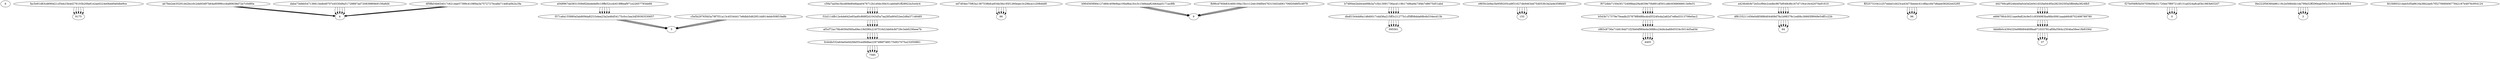 digraph blockchains {
{
node [shape=box]
}
6fac5e91d83cd690d21cf3eb23b4d276103b20fa81e2ae0224e0bdd0a0dbe9ce -> 9175ab7fee2ee35291d42bcc0c2de93d97b64a9099fcccba80638d72e7c0d80a;
9175ab7fee2ee35291d42bcc0c2de93d97b64a9099fcccba80638d72e7c0d80a -> 4daba73efeb547136613edb49707e4530d9a51728887ad720839869e9156a6d4;
4daba73efeb547136613edb49707e4530d9a51728887ad720839869e9156a6d4 -> 4a048967dd3831509df2bbdedef0c19ffe52ccdc619f8eaf971e22657793de66;
4a048967dd3831509df2bbdedef0c19ffe52ccdc619f8eaf971e22657793de66 -> f371a6a155880a5ab809da8231b4ea23a2a46d54175c0cc3aa3df39383530657;
f371a6a155880a5ab809da8231b4ea23a2a46d54175c0cc3aa3df39383530657 -> 5c59a7aa5bc3bcd69e80e8aea0476712b1e0dc30e31cab0a91ff28922a3ce4c4;
5c59a7aa5bc3bcd69e80e8aea0476712b1e0dc30e31cab0a91ff28922a3ce4c4 -> f1b211dfb12e4de642e65ad0c868f2d1043d5a7aa285a90452ee2d8a37146485;
f1b211dfb12e4de642e65ad0c868f2d1043d5a7aa285a90452ee2d8a37146485 -> af3cf72ac78b4656d560a49ec19d390c2187516d1bb64cfd729c3eb6236eee7b;
af3cf72ac78b4656d560a49ec19d390c2187516d1bb64cfd729c3eb6236eee7b -> fc444b332afcbe0a0d2fdd55ced9dfae2297486f746f1754927075a232f30861;
fc444b332afcbe0a0d2fdd55ced9dfae2297486f746f1754927075a232f30861 -> 7585ed7d04ec75f63a1387538bfca934b3fa195f1260eaec3c29bca1c208ddd9;
7585ed7d04ec75f63a1387538bfca934b3fa195f1260eaec3c29bca1c208ddd9 -> 86b964565f084127d66c409e9aa100a9ba1fcc3c15efeaa824fe4aa5171ac8fb;
86b964565f084127d66c409e9aa100a9ba1fcc3c15efeaa824fe4aa5171ac8fb -> 9b7480ee2bd4cee99b3a7c5b13091736acd119b1749ba9a73f4b7d8675d51abd;
9b7480ee2bd4cee99b3a7c5b13091736acd119b1749ba9a73f4b7d8675d51abd -> dbdf1544dd6a148d0017cdd36a215ff3c21277b1cf5ff08dda68b4b534ecd13b;
dbdf1544dd6a148d0017cdd36a215ff3c21277b1cf5ff08dda68b4b534ecd13b -> 095561c865fc2e9ac5b95f0205ca9f31627db9463dd75d053fc3a2a4e358fd45;
095561c865fc2e9ac5b95f0205ca9f31627db9463dd75d053fc3a2a4e358fd45 -> 155f072dbb7150e3f1724088ae29a4639e70b891df301cd6c9368066613e9e31;
155f072dbb7150e3f1724088ae29a4639e70b891df301cd6c9368066613e9e31 -> b543b717379e70eadb257879f84f6bcdcd55240cda2a82d7e8bd3313706e0ac2;
b543b717379e70eadb257879f84f6bcdcd55240cda2a82d7e8bd3313706e0ac2 -> c883c8736a71b819dd71f25b64f984e4e3688cc24d4cba6845534c5014d5ad3d;
c883c8736a71b819dd71f25b64f984e4e3688cc24d4cba6845534c5014d5ad3d -> 4405a424b4fcfe72e5ccf9dc2cedbc967bf048c8b167d719ce16c42070a91610;
4405a424b4fcfe72e5ccf9dc2cedbc967bf048c8b167d719ce16c42070a91610 -> df8155211456e0d85886d04469d7fa1b98379c1ed06c36665f9949e54ff1c22b;
df8155211456e0d85886d04469d7fa1b98379c1ed06c36665f9949e54ff1c22b -> 84c5e5b29765fd3a79f7f31a13c45344417e8dbb5d62951dd914ebb508f19a8b;
84c5e5b29765fd3a79f7f31a13c45344417e8dbb5d62951dd914ebb508f19a8b -> 5ff325731041c257ebbd1d423ca43d73beeec41c8facc0e7d6aee58262e43295;
5ff325731041c257ebbd1d423ca43d73beeec41c8facc0e7d6aee58262e43295 -> 96d42766caf0246e40a0cb5d2e041d32fa0dc85e2823025f3a5ffd48a3824fb5;
96d42766caf0246e40a0cb5d2e041d32fa0dc85e2823025f3a5ffd48a3824fb5 -> e66679fcb3021aae9a824c9e51c93f4983ba9fdc0061aaab6648702498789780;
e66679fcb3021aae9a824c9e51c93f4983ba9fdc0061aaab6648702498789780 -> bbb8b0c4394320e99fd94469fea971033781af0fa3564c2504ba58ee1fb8336d;
bbb8b0c4394320e99fd94469fea971033781af0fa3564c2504ba58ee1fb8336d -> 37f27b056f65b507f39d56c51720eb7f89721df131ad324a8caf3b1883b63247;
37f27b056f65b507f39d56c51720eb7f89721df131ad324a8caf3b1883b63247 -> 0df5ffa54b654017c621dae57399c4108f4a3a7572727bca8a714dfca0b2a18a;
0df5ffa54b654017c621dae57399c4108f4a3a7572727bca8a714dfca0b2a18a -> 4fb96cd760b83c468109a15b1c12eb184f0e476315402d061706f20d6f5c4979;
4fb96cd760b83c468109a15b1c12eb184f0e476315402d061706f20d6f5c4979 -> 9f4e222f58360a86119c2e568d4b1da799a52ff290eab565c318c8153bfb40b4;
9f4e222f58360a86119c2e568d4b1da799a52ff290eab565c318c8153bfb40b4 -> 3fd1f489321dab5cf5a8616a38b2aefc7f527066f40677842187b4976c954124;
6fac5e91d83cd690d21cf3eb23b4d276103b20fa81e2ae0224e0bdd0a0dbe9ce -> 9175ab7fee2ee35291d42bcc0c2de93d97b64a9099fcccba80638d72e7c0d80a;
9175ab7fee2ee35291d42bcc0c2de93d97b64a9099fcccba80638d72e7c0d80a -> 4daba73efeb547136613edb49707e4530d9a51728887ad720839869e9156a6d4;
4daba73efeb547136613edb49707e4530d9a51728887ad720839869e9156a6d4 -> 4a048967dd3831509df2bbdedef0c19ffe52ccdc619f8eaf971e22657793de66;
4a048967dd3831509df2bbdedef0c19ffe52ccdc619f8eaf971e22657793de66 -> f371a6a155880a5ab809da8231b4ea23a2a46d54175c0cc3aa3df39383530657;
f371a6a155880a5ab809da8231b4ea23a2a46d54175c0cc3aa3df39383530657 -> 5c59a7aa5bc3bcd69e80e8aea0476712b1e0dc30e31cab0a91ff28922a3ce4c4;
5c59a7aa5bc3bcd69e80e8aea0476712b1e0dc30e31cab0a91ff28922a3ce4c4 -> f1b211dfb12e4de642e65ad0c868f2d1043d5a7aa285a90452ee2d8a37146485;
f1b211dfb12e4de642e65ad0c868f2d1043d5a7aa285a90452ee2d8a37146485 -> af3cf72ac78b4656d560a49ec19d390c2187516d1bb64cfd729c3eb6236eee7b;
af3cf72ac78b4656d560a49ec19d390c2187516d1bb64cfd729c3eb6236eee7b -> fc444b332afcbe0a0d2fdd55ced9dfae2297486f746f1754927075a232f30861;
fc444b332afcbe0a0d2fdd55ced9dfae2297486f746f1754927075a232f30861 -> 7585ed7d04ec75f63a1387538bfca934b3fa195f1260eaec3c29bca1c208ddd9;
7585ed7d04ec75f63a1387538bfca934b3fa195f1260eaec3c29bca1c208ddd9 -> 86b964565f084127d66c409e9aa100a9ba1fcc3c15efeaa824fe4aa5171ac8fb;
86b964565f084127d66c409e9aa100a9ba1fcc3c15efeaa824fe4aa5171ac8fb -> 9b7480ee2bd4cee99b3a7c5b13091736acd119b1749ba9a73f4b7d8675d51abd;
9b7480ee2bd4cee99b3a7c5b13091736acd119b1749ba9a73f4b7d8675d51abd -> dbdf1544dd6a148d0017cdd36a215ff3c21277b1cf5ff08dda68b4b534ecd13b;
dbdf1544dd6a148d0017cdd36a215ff3c21277b1cf5ff08dda68b4b534ecd13b -> 095561c865fc2e9ac5b95f0205ca9f31627db9463dd75d053fc3a2a4e358fd45;
095561c865fc2e9ac5b95f0205ca9f31627db9463dd75d053fc3a2a4e358fd45 -> 155f072dbb7150e3f1724088ae29a4639e70b891df301cd6c9368066613e9e31;
155f072dbb7150e3f1724088ae29a4639e70b891df301cd6c9368066613e9e31 -> b543b717379e70eadb257879f84f6bcdcd55240cda2a82d7e8bd3313706e0ac2;
b543b717379e70eadb257879f84f6bcdcd55240cda2a82d7e8bd3313706e0ac2 -> c883c8736a71b819dd71f25b64f984e4e3688cc24d4cba6845534c5014d5ad3d;
c883c8736a71b819dd71f25b64f984e4e3688cc24d4cba6845534c5014d5ad3d -> 4405a424b4fcfe72e5ccf9dc2cedbc967bf048c8b167d719ce16c42070a91610;
4405a424b4fcfe72e5ccf9dc2cedbc967bf048c8b167d719ce16c42070a91610 -> df8155211456e0d85886d04469d7fa1b98379c1ed06c36665f9949e54ff1c22b;
df8155211456e0d85886d04469d7fa1b98379c1ed06c36665f9949e54ff1c22b -> 84c5e5b29765fd3a79f7f31a13c45344417e8dbb5d62951dd914ebb508f19a8b;
84c5e5b29765fd3a79f7f31a13c45344417e8dbb5d62951dd914ebb508f19a8b -> 5ff325731041c257ebbd1d423ca43d73beeec41c8facc0e7d6aee58262e43295;
5ff325731041c257ebbd1d423ca43d73beeec41c8facc0e7d6aee58262e43295 -> 96d42766caf0246e40a0cb5d2e041d32fa0dc85e2823025f3a5ffd48a3824fb5;
96d42766caf0246e40a0cb5d2e041d32fa0dc85e2823025f3a5ffd48a3824fb5 -> e66679fcb3021aae9a824c9e51c93f4983ba9fdc0061aaab6648702498789780;
e66679fcb3021aae9a824c9e51c93f4983ba9fdc0061aaab6648702498789780 -> bbb8b0c4394320e99fd94469fea971033781af0fa3564c2504ba58ee1fb8336d;
bbb8b0c4394320e99fd94469fea971033781af0fa3564c2504ba58ee1fb8336d -> 37f27b056f65b507f39d56c51720eb7f89721df131ad324a8caf3b1883b63247;
37f27b056f65b507f39d56c51720eb7f89721df131ad324a8caf3b1883b63247 -> 0df5ffa54b654017c621dae57399c4108f4a3a7572727bca8a714dfca0b2a18a;
0df5ffa54b654017c621dae57399c4108f4a3a7572727bca8a714dfca0b2a18a -> 4fb96cd760b83c468109a15b1c12eb184f0e476315402d061706f20d6f5c4979;
4fb96cd760b83c468109a15b1c12eb184f0e476315402d061706f20d6f5c4979 -> 9f4e222f58360a86119c2e568d4b1da799a52ff290eab565c318c8153bfb40b4;
9f4e222f58360a86119c2e568d4b1da799a52ff290eab565c318c8153bfb40b4 -> 3fd1f489321dab5cf5a8616a38b2aefc7f527066f40677842187b4976c954124;
6fac5e91d83cd690d21cf3eb23b4d276103b20fa81e2ae0224e0bdd0a0dbe9ce -> 9175ab7fee2ee35291d42bcc0c2de93d97b64a9099fcccba80638d72e7c0d80a;
9175ab7fee2ee35291d42bcc0c2de93d97b64a9099fcccba80638d72e7c0d80a -> 4daba73efeb547136613edb49707e4530d9a51728887ad720839869e9156a6d4;
4daba73efeb547136613edb49707e4530d9a51728887ad720839869e9156a6d4 -> 4a048967dd3831509df2bbdedef0c19ffe52ccdc619f8eaf971e22657793de66;
4a048967dd3831509df2bbdedef0c19ffe52ccdc619f8eaf971e22657793de66 -> f371a6a155880a5ab809da8231b4ea23a2a46d54175c0cc3aa3df39383530657;
f371a6a155880a5ab809da8231b4ea23a2a46d54175c0cc3aa3df39383530657 -> 5c59a7aa5bc3bcd69e80e8aea0476712b1e0dc30e31cab0a91ff28922a3ce4c4;
5c59a7aa5bc3bcd69e80e8aea0476712b1e0dc30e31cab0a91ff28922a3ce4c4 -> f1b211dfb12e4de642e65ad0c868f2d1043d5a7aa285a90452ee2d8a37146485;
f1b211dfb12e4de642e65ad0c868f2d1043d5a7aa285a90452ee2d8a37146485 -> af3cf72ac78b4656d560a49ec19d390c2187516d1bb64cfd729c3eb6236eee7b;
af3cf72ac78b4656d560a49ec19d390c2187516d1bb64cfd729c3eb6236eee7b -> fc444b332afcbe0a0d2fdd55ced9dfae2297486f746f1754927075a232f30861;
fc444b332afcbe0a0d2fdd55ced9dfae2297486f746f1754927075a232f30861 -> 7585ed7d04ec75f63a1387538bfca934b3fa195f1260eaec3c29bca1c208ddd9;
7585ed7d04ec75f63a1387538bfca934b3fa195f1260eaec3c29bca1c208ddd9 -> 86b964565f084127d66c409e9aa100a9ba1fcc3c15efeaa824fe4aa5171ac8fb;
86b964565f084127d66c409e9aa100a9ba1fcc3c15efeaa824fe4aa5171ac8fb -> 9b7480ee2bd4cee99b3a7c5b13091736acd119b1749ba9a73f4b7d8675d51abd;
9b7480ee2bd4cee99b3a7c5b13091736acd119b1749ba9a73f4b7d8675d51abd -> dbdf1544dd6a148d0017cdd36a215ff3c21277b1cf5ff08dda68b4b534ecd13b;
dbdf1544dd6a148d0017cdd36a215ff3c21277b1cf5ff08dda68b4b534ecd13b -> 095561c865fc2e9ac5b95f0205ca9f31627db9463dd75d053fc3a2a4e358fd45;
095561c865fc2e9ac5b95f0205ca9f31627db9463dd75d053fc3a2a4e358fd45 -> 155f072dbb7150e3f1724088ae29a4639e70b891df301cd6c9368066613e9e31;
155f072dbb7150e3f1724088ae29a4639e70b891df301cd6c9368066613e9e31 -> b543b717379e70eadb257879f84f6bcdcd55240cda2a82d7e8bd3313706e0ac2;
b543b717379e70eadb257879f84f6bcdcd55240cda2a82d7e8bd3313706e0ac2 -> c883c8736a71b819dd71f25b64f984e4e3688cc24d4cba6845534c5014d5ad3d;
c883c8736a71b819dd71f25b64f984e4e3688cc24d4cba6845534c5014d5ad3d -> 4405a424b4fcfe72e5ccf9dc2cedbc967bf048c8b167d719ce16c42070a91610;
4405a424b4fcfe72e5ccf9dc2cedbc967bf048c8b167d719ce16c42070a91610 -> df8155211456e0d85886d04469d7fa1b98379c1ed06c36665f9949e54ff1c22b;
df8155211456e0d85886d04469d7fa1b98379c1ed06c36665f9949e54ff1c22b -> 84c5e5b29765fd3a79f7f31a13c45344417e8dbb5d62951dd914ebb508f19a8b;
84c5e5b29765fd3a79f7f31a13c45344417e8dbb5d62951dd914ebb508f19a8b -> 5ff325731041c257ebbd1d423ca43d73beeec41c8facc0e7d6aee58262e43295;
5ff325731041c257ebbd1d423ca43d73beeec41c8facc0e7d6aee58262e43295 -> 96d42766caf0246e40a0cb5d2e041d32fa0dc85e2823025f3a5ffd48a3824fb5;
96d42766caf0246e40a0cb5d2e041d32fa0dc85e2823025f3a5ffd48a3824fb5 -> e66679fcb3021aae9a824c9e51c93f4983ba9fdc0061aaab6648702498789780;
e66679fcb3021aae9a824c9e51c93f4983ba9fdc0061aaab6648702498789780 -> bbb8b0c4394320e99fd94469fea971033781af0fa3564c2504ba58ee1fb8336d;
bbb8b0c4394320e99fd94469fea971033781af0fa3564c2504ba58ee1fb8336d -> 37f27b056f65b507f39d56c51720eb7f89721df131ad324a8caf3b1883b63247;
37f27b056f65b507f39d56c51720eb7f89721df131ad324a8caf3b1883b63247 -> 0df5ffa54b654017c621dae57399c4108f4a3a7572727bca8a714dfca0b2a18a;
0df5ffa54b654017c621dae57399c4108f4a3a7572727bca8a714dfca0b2a18a -> 4fb96cd760b83c468109a15b1c12eb184f0e476315402d061706f20d6f5c4979;
4fb96cd760b83c468109a15b1c12eb184f0e476315402d061706f20d6f5c4979 -> 9f4e222f58360a86119c2e568d4b1da799a52ff290eab565c318c8153bfb40b4;
9f4e222f58360a86119c2e568d4b1da799a52ff290eab565c318c8153bfb40b4 -> 3fd1f489321dab5cf5a8616a38b2aefc7f527066f40677842187b4976c954124;
6fac5e91d83cd690d21cf3eb23b4d276103b20fa81e2ae0224e0bdd0a0dbe9ce -> 9175ab7fee2ee35291d42bcc0c2de93d97b64a9099fcccba80638d72e7c0d80a;
9175ab7fee2ee35291d42bcc0c2de93d97b64a9099fcccba80638d72e7c0d80a -> 4daba73efeb547136613edb49707e4530d9a51728887ad720839869e9156a6d4;
4daba73efeb547136613edb49707e4530d9a51728887ad720839869e9156a6d4 -> 4a048967dd3831509df2bbdedef0c19ffe52ccdc619f8eaf971e22657793de66;
4a048967dd3831509df2bbdedef0c19ffe52ccdc619f8eaf971e22657793de66 -> f371a6a155880a5ab809da8231b4ea23a2a46d54175c0cc3aa3df39383530657;
f371a6a155880a5ab809da8231b4ea23a2a46d54175c0cc3aa3df39383530657 -> 5c59a7aa5bc3bcd69e80e8aea0476712b1e0dc30e31cab0a91ff28922a3ce4c4;
5c59a7aa5bc3bcd69e80e8aea0476712b1e0dc30e31cab0a91ff28922a3ce4c4 -> f1b211dfb12e4de642e65ad0c868f2d1043d5a7aa285a90452ee2d8a37146485;
f1b211dfb12e4de642e65ad0c868f2d1043d5a7aa285a90452ee2d8a37146485 -> af3cf72ac78b4656d560a49ec19d390c2187516d1bb64cfd729c3eb6236eee7b;
af3cf72ac78b4656d560a49ec19d390c2187516d1bb64cfd729c3eb6236eee7b -> fc444b332afcbe0a0d2fdd55ced9dfae2297486f746f1754927075a232f30861;
fc444b332afcbe0a0d2fdd55ced9dfae2297486f746f1754927075a232f30861 -> 7585ed7d04ec75f63a1387538bfca934b3fa195f1260eaec3c29bca1c208ddd9;
7585ed7d04ec75f63a1387538bfca934b3fa195f1260eaec3c29bca1c208ddd9 -> 86b964565f084127d66c409e9aa100a9ba1fcc3c15efeaa824fe4aa5171ac8fb;
86b964565f084127d66c409e9aa100a9ba1fcc3c15efeaa824fe4aa5171ac8fb -> 9b7480ee2bd4cee99b3a7c5b13091736acd119b1749ba9a73f4b7d8675d51abd;
9b7480ee2bd4cee99b3a7c5b13091736acd119b1749ba9a73f4b7d8675d51abd -> dbdf1544dd6a148d0017cdd36a215ff3c21277b1cf5ff08dda68b4b534ecd13b;
dbdf1544dd6a148d0017cdd36a215ff3c21277b1cf5ff08dda68b4b534ecd13b -> 095561c865fc2e9ac5b95f0205ca9f31627db9463dd75d053fc3a2a4e358fd45;
095561c865fc2e9ac5b95f0205ca9f31627db9463dd75d053fc3a2a4e358fd45 -> 155f072dbb7150e3f1724088ae29a4639e70b891df301cd6c9368066613e9e31;
155f072dbb7150e3f1724088ae29a4639e70b891df301cd6c9368066613e9e31 -> b543b717379e70eadb257879f84f6bcdcd55240cda2a82d7e8bd3313706e0ac2;
b543b717379e70eadb257879f84f6bcdcd55240cda2a82d7e8bd3313706e0ac2 -> c883c8736a71b819dd71f25b64f984e4e3688cc24d4cba6845534c5014d5ad3d;
c883c8736a71b819dd71f25b64f984e4e3688cc24d4cba6845534c5014d5ad3d -> 4405a424b4fcfe72e5ccf9dc2cedbc967bf048c8b167d719ce16c42070a91610;
4405a424b4fcfe72e5ccf9dc2cedbc967bf048c8b167d719ce16c42070a91610 -> df8155211456e0d85886d04469d7fa1b98379c1ed06c36665f9949e54ff1c22b;
df8155211456e0d85886d04469d7fa1b98379c1ed06c36665f9949e54ff1c22b -> 84c5e5b29765fd3a79f7f31a13c45344417e8dbb5d62951dd914ebb508f19a8b;
84c5e5b29765fd3a79f7f31a13c45344417e8dbb5d62951dd914ebb508f19a8b -> 5ff325731041c257ebbd1d423ca43d73beeec41c8facc0e7d6aee58262e43295;
5ff325731041c257ebbd1d423ca43d73beeec41c8facc0e7d6aee58262e43295 -> 96d42766caf0246e40a0cb5d2e041d32fa0dc85e2823025f3a5ffd48a3824fb5;
96d42766caf0246e40a0cb5d2e041d32fa0dc85e2823025f3a5ffd48a3824fb5 -> e66679fcb3021aae9a824c9e51c93f4983ba9fdc0061aaab6648702498789780;
e66679fcb3021aae9a824c9e51c93f4983ba9fdc0061aaab6648702498789780 -> bbb8b0c4394320e99fd94469fea971033781af0fa3564c2504ba58ee1fb8336d;
bbb8b0c4394320e99fd94469fea971033781af0fa3564c2504ba58ee1fb8336d -> 37f27b056f65b507f39d56c51720eb7f89721df131ad324a8caf3b1883b63247;
37f27b056f65b507f39d56c51720eb7f89721df131ad324a8caf3b1883b63247 -> 0df5ffa54b654017c621dae57399c4108f4a3a7572727bca8a714dfca0b2a18a;
0df5ffa54b654017c621dae57399c4108f4a3a7572727bca8a714dfca0b2a18a -> 4fb96cd760b83c468109a15b1c12eb184f0e476315402d061706f20d6f5c4979;
4fb96cd760b83c468109a15b1c12eb184f0e476315402d061706f20d6f5c4979 -> 9f4e222f58360a86119c2e568d4b1da799a52ff290eab565c318c8153bfb40b4;
9f4e222f58360a86119c2e568d4b1da799a52ff290eab565c318c8153bfb40b4 -> 3fd1f489321dab5cf5a8616a38b2aefc7f527066f40677842187b4976c954124;
6fac5e91d83cd690d21cf3eb23b4d276103b20fa81e2ae0224e0bdd0a0dbe9ce -> 9175ab7fee2ee35291d42bcc0c2de93d97b64a9099fcccba80638d72e7c0d80a;
9175ab7fee2ee35291d42bcc0c2de93d97b64a9099fcccba80638d72e7c0d80a -> 4daba73efeb547136613edb49707e4530d9a51728887ad720839869e9156a6d4;
4daba73efeb547136613edb49707e4530d9a51728887ad720839869e9156a6d4 -> 4a048967dd3831509df2bbdedef0c19ffe52ccdc619f8eaf971e22657793de66;
4a048967dd3831509df2bbdedef0c19ffe52ccdc619f8eaf971e22657793de66 -> f371a6a155880a5ab809da8231b4ea23a2a46d54175c0cc3aa3df39383530657;
f371a6a155880a5ab809da8231b4ea23a2a46d54175c0cc3aa3df39383530657 -> 5c59a7aa5bc3bcd69e80e8aea0476712b1e0dc30e31cab0a91ff28922a3ce4c4;
5c59a7aa5bc3bcd69e80e8aea0476712b1e0dc30e31cab0a91ff28922a3ce4c4 -> f1b211dfb12e4de642e65ad0c868f2d1043d5a7aa285a90452ee2d8a37146485;
f1b211dfb12e4de642e65ad0c868f2d1043d5a7aa285a90452ee2d8a37146485 -> af3cf72ac78b4656d560a49ec19d390c2187516d1bb64cfd729c3eb6236eee7b;
af3cf72ac78b4656d560a49ec19d390c2187516d1bb64cfd729c3eb6236eee7b -> fc444b332afcbe0a0d2fdd55ced9dfae2297486f746f1754927075a232f30861;
fc444b332afcbe0a0d2fdd55ced9dfae2297486f746f1754927075a232f30861 -> 7585ed7d04ec75f63a1387538bfca934b3fa195f1260eaec3c29bca1c208ddd9;
7585ed7d04ec75f63a1387538bfca934b3fa195f1260eaec3c29bca1c208ddd9 -> 86b964565f084127d66c409e9aa100a9ba1fcc3c15efeaa824fe4aa5171ac8fb;
86b964565f084127d66c409e9aa100a9ba1fcc3c15efeaa824fe4aa5171ac8fb -> 9b7480ee2bd4cee99b3a7c5b13091736acd119b1749ba9a73f4b7d8675d51abd;
9b7480ee2bd4cee99b3a7c5b13091736acd119b1749ba9a73f4b7d8675d51abd -> dbdf1544dd6a148d0017cdd36a215ff3c21277b1cf5ff08dda68b4b534ecd13b;
dbdf1544dd6a148d0017cdd36a215ff3c21277b1cf5ff08dda68b4b534ecd13b -> 095561c865fc2e9ac5b95f0205ca9f31627db9463dd75d053fc3a2a4e358fd45;
095561c865fc2e9ac5b95f0205ca9f31627db9463dd75d053fc3a2a4e358fd45 -> 155f072dbb7150e3f1724088ae29a4639e70b891df301cd6c9368066613e9e31;
155f072dbb7150e3f1724088ae29a4639e70b891df301cd6c9368066613e9e31 -> b543b717379e70eadb257879f84f6bcdcd55240cda2a82d7e8bd3313706e0ac2;
b543b717379e70eadb257879f84f6bcdcd55240cda2a82d7e8bd3313706e0ac2 -> c883c8736a71b819dd71f25b64f984e4e3688cc24d4cba6845534c5014d5ad3d;
c883c8736a71b819dd71f25b64f984e4e3688cc24d4cba6845534c5014d5ad3d -> 4405a424b4fcfe72e5ccf9dc2cedbc967bf048c8b167d719ce16c42070a91610;
4405a424b4fcfe72e5ccf9dc2cedbc967bf048c8b167d719ce16c42070a91610 -> df8155211456e0d85886d04469d7fa1b98379c1ed06c36665f9949e54ff1c22b;
df8155211456e0d85886d04469d7fa1b98379c1ed06c36665f9949e54ff1c22b -> 84c5e5b29765fd3a79f7f31a13c45344417e8dbb5d62951dd914ebb508f19a8b;
84c5e5b29765fd3a79f7f31a13c45344417e8dbb5d62951dd914ebb508f19a8b -> 5ff325731041c257ebbd1d423ca43d73beeec41c8facc0e7d6aee58262e43295;
5ff325731041c257ebbd1d423ca43d73beeec41c8facc0e7d6aee58262e43295 -> 96d42766caf0246e40a0cb5d2e041d32fa0dc85e2823025f3a5ffd48a3824fb5;
96d42766caf0246e40a0cb5d2e041d32fa0dc85e2823025f3a5ffd48a3824fb5 -> e66679fcb3021aae9a824c9e51c93f4983ba9fdc0061aaab6648702498789780;
e66679fcb3021aae9a824c9e51c93f4983ba9fdc0061aaab6648702498789780 -> bbb8b0c4394320e99fd94469fea971033781af0fa3564c2504ba58ee1fb8336d;
bbb8b0c4394320e99fd94469fea971033781af0fa3564c2504ba58ee1fb8336d -> 37f27b056f65b507f39d56c51720eb7f89721df131ad324a8caf3b1883b63247;
37f27b056f65b507f39d56c51720eb7f89721df131ad324a8caf3b1883b63247 -> 0df5ffa54b654017c621dae57399c4108f4a3a7572727bca8a714dfca0b2a18a;
0df5ffa54b654017c621dae57399c4108f4a3a7572727bca8a714dfca0b2a18a -> 4fb96cd760b83c468109a15b1c12eb184f0e476315402d061706f20d6f5c4979;
4fb96cd760b83c468109a15b1c12eb184f0e476315402d061706f20d6f5c4979 -> 9f4e222f58360a86119c2e568d4b1da799a52ff290eab565c318c8153bfb40b4;
9f4e222f58360a86119c2e568d4b1da799a52ff290eab565c318c8153bfb40b4 -> 3fd1f489321dab5cf5a8616a38b2aefc7f527066f40677842187b4976c954124;
}
